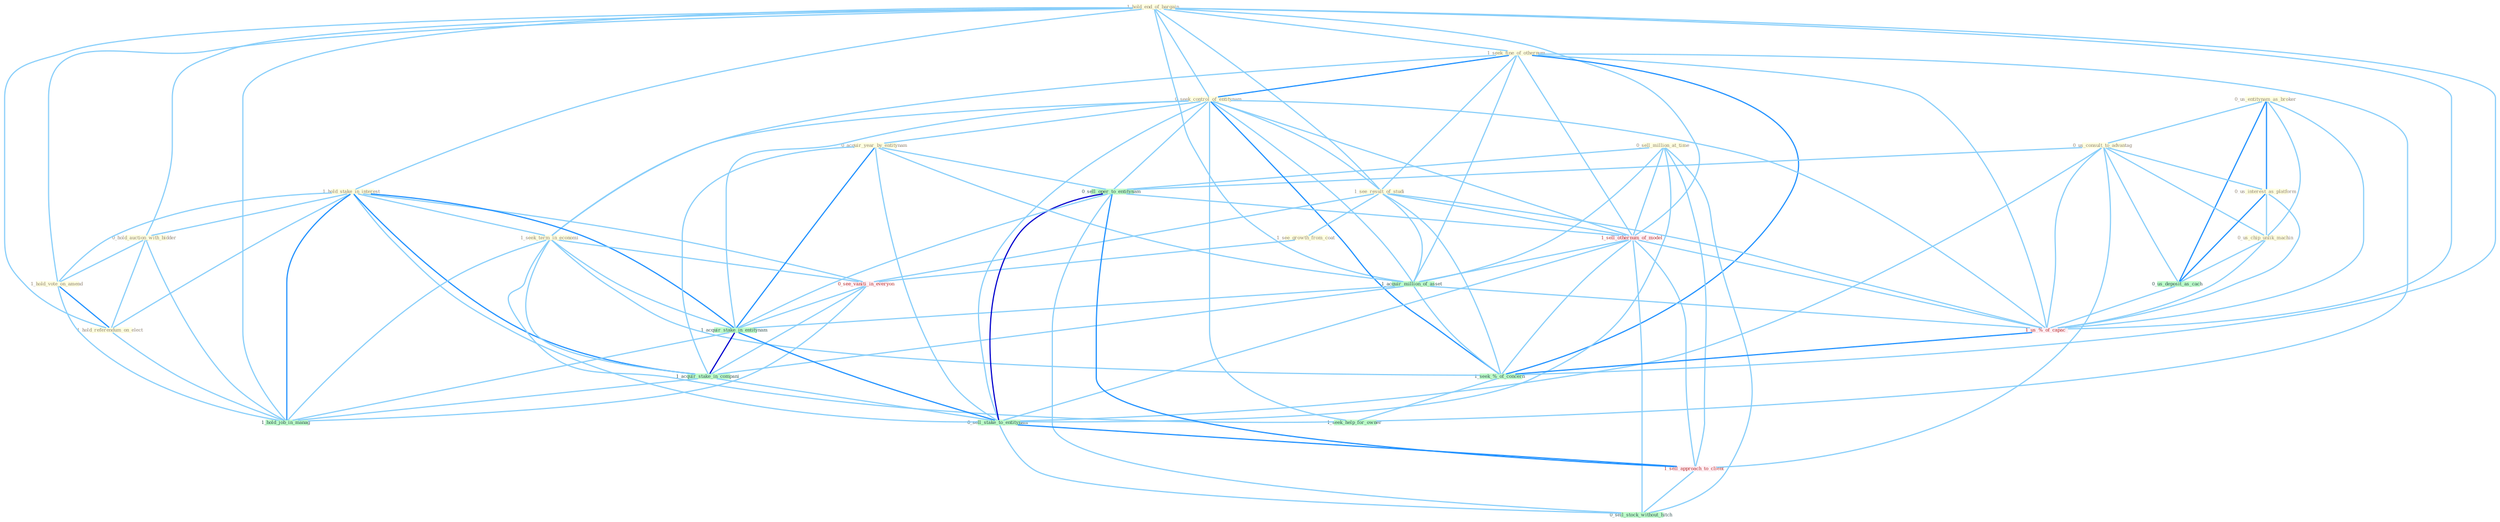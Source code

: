 Graph G{ 
    node
    [shape=polygon,style=filled,width=.5,height=.06,color="#BDFCC9",fixedsize=true,fontsize=4,
    fontcolor="#2f4f4f"];
    {node
    [color="#ffffe0", fontcolor="#8b7d6b"] "1_hold_end_of_bargain " "0_us_entitynam_as_broker " "1_seek_fine_of_othernum " "0_us_consult_to_advantag " "0_sell_million_at_time " "0_seek_control_of_entitynam " "1_hold_stake_in_interest " "1_see_result_of_studi " "0_us_interest_as_platform " "0_hold_auction_with_bidder " "1_hold_vote_on_amend " "0_us_chip_unlik_machin " "0_acquir_year_by_entitynam " "1_hold_referendum_on_elect " "1_seek_term_in_economi " "1_see_growth_from_coat "}
{node [color="#fff0f5", fontcolor="#b22222"] "1_sell_othernum_of_model " "0_see_vaniti_in_everyon " "1_us_%_of_capac " "1_sell_approach_to_client "}
edge [color="#B0E2FF"];

	"1_hold_end_of_bargain " -- "1_seek_fine_of_othernum " [w="1", color="#87cefa" ];
	"1_hold_end_of_bargain " -- "0_seek_control_of_entitynam " [w="1", color="#87cefa" ];
	"1_hold_end_of_bargain " -- "1_hold_stake_in_interest " [w="1", color="#87cefa" ];
	"1_hold_end_of_bargain " -- "1_see_result_of_studi " [w="1", color="#87cefa" ];
	"1_hold_end_of_bargain " -- "0_hold_auction_with_bidder " [w="1", color="#87cefa" ];
	"1_hold_end_of_bargain " -- "1_hold_vote_on_amend " [w="1", color="#87cefa" ];
	"1_hold_end_of_bargain " -- "1_hold_referendum_on_elect " [w="1", color="#87cefa" ];
	"1_hold_end_of_bargain " -- "1_sell_othernum_of_model " [w="1", color="#87cefa" ];
	"1_hold_end_of_bargain " -- "1_acquir_million_of_asset " [w="1", color="#87cefa" ];
	"1_hold_end_of_bargain " -- "1_us_%_of_capac " [w="1", color="#87cefa" ];
	"1_hold_end_of_bargain " -- "1_hold_job_in_manag " [w="1", color="#87cefa" ];
	"1_hold_end_of_bargain " -- "1_seek_%_of_concern " [w="1", color="#87cefa" ];
	"0_us_entitynam_as_broker " -- "0_us_consult_to_advantag " [w="1", color="#87cefa" ];
	"0_us_entitynam_as_broker " -- "0_us_interest_as_platform " [w="2", color="#1e90ff" , len=0.8];
	"0_us_entitynam_as_broker " -- "0_us_chip_unlik_machin " [w="1", color="#87cefa" ];
	"0_us_entitynam_as_broker " -- "0_us_deposit_as_cach " [w="2", color="#1e90ff" , len=0.8];
	"0_us_entitynam_as_broker " -- "1_us_%_of_capac " [w="1", color="#87cefa" ];
	"1_seek_fine_of_othernum " -- "0_seek_control_of_entitynam " [w="2", color="#1e90ff" , len=0.8];
	"1_seek_fine_of_othernum " -- "1_see_result_of_studi " [w="1", color="#87cefa" ];
	"1_seek_fine_of_othernum " -- "1_seek_term_in_economi " [w="1", color="#87cefa" ];
	"1_seek_fine_of_othernum " -- "1_sell_othernum_of_model " [w="1", color="#87cefa" ];
	"1_seek_fine_of_othernum " -- "1_acquir_million_of_asset " [w="1", color="#87cefa" ];
	"1_seek_fine_of_othernum " -- "1_us_%_of_capac " [w="1", color="#87cefa" ];
	"1_seek_fine_of_othernum " -- "1_seek_%_of_concern " [w="2", color="#1e90ff" , len=0.8];
	"1_seek_fine_of_othernum " -- "1_seek_help_for_owner " [w="1", color="#87cefa" ];
	"0_us_consult_to_advantag " -- "0_us_interest_as_platform " [w="1", color="#87cefa" ];
	"0_us_consult_to_advantag " -- "0_us_chip_unlik_machin " [w="1", color="#87cefa" ];
	"0_us_consult_to_advantag " -- "0_sell_oper_to_entitynam " [w="1", color="#87cefa" ];
	"0_us_consult_to_advantag " -- "0_us_deposit_as_cach " [w="1", color="#87cefa" ];
	"0_us_consult_to_advantag " -- "0_sell_stake_to_entitynam " [w="1", color="#87cefa" ];
	"0_us_consult_to_advantag " -- "1_us_%_of_capac " [w="1", color="#87cefa" ];
	"0_us_consult_to_advantag " -- "1_sell_approach_to_client " [w="1", color="#87cefa" ];
	"0_sell_million_at_time " -- "0_sell_oper_to_entitynam " [w="1", color="#87cefa" ];
	"0_sell_million_at_time " -- "1_sell_othernum_of_model " [w="1", color="#87cefa" ];
	"0_sell_million_at_time " -- "1_acquir_million_of_asset " [w="1", color="#87cefa" ];
	"0_sell_million_at_time " -- "0_sell_stake_to_entitynam " [w="1", color="#87cefa" ];
	"0_sell_million_at_time " -- "1_sell_approach_to_client " [w="1", color="#87cefa" ];
	"0_sell_million_at_time " -- "0_sell_stock_without_hitch " [w="1", color="#87cefa" ];
	"0_seek_control_of_entitynam " -- "1_see_result_of_studi " [w="1", color="#87cefa" ];
	"0_seek_control_of_entitynam " -- "0_acquir_year_by_entitynam " [w="1", color="#87cefa" ];
	"0_seek_control_of_entitynam " -- "1_seek_term_in_economi " [w="1", color="#87cefa" ];
	"0_seek_control_of_entitynam " -- "0_sell_oper_to_entitynam " [w="1", color="#87cefa" ];
	"0_seek_control_of_entitynam " -- "1_sell_othernum_of_model " [w="1", color="#87cefa" ];
	"0_seek_control_of_entitynam " -- "1_acquir_million_of_asset " [w="1", color="#87cefa" ];
	"0_seek_control_of_entitynam " -- "1_acquir_stake_in_entitynam " [w="1", color="#87cefa" ];
	"0_seek_control_of_entitynam " -- "0_sell_stake_to_entitynam " [w="1", color="#87cefa" ];
	"0_seek_control_of_entitynam " -- "1_us_%_of_capac " [w="1", color="#87cefa" ];
	"0_seek_control_of_entitynam " -- "1_seek_%_of_concern " [w="2", color="#1e90ff" , len=0.8];
	"0_seek_control_of_entitynam " -- "1_seek_help_for_owner " [w="1", color="#87cefa" ];
	"1_hold_stake_in_interest " -- "0_hold_auction_with_bidder " [w="1", color="#87cefa" ];
	"1_hold_stake_in_interest " -- "1_hold_vote_on_amend " [w="1", color="#87cefa" ];
	"1_hold_stake_in_interest " -- "1_hold_referendum_on_elect " [w="1", color="#87cefa" ];
	"1_hold_stake_in_interest " -- "1_seek_term_in_economi " [w="1", color="#87cefa" ];
	"1_hold_stake_in_interest " -- "0_see_vaniti_in_everyon " [w="1", color="#87cefa" ];
	"1_hold_stake_in_interest " -- "1_acquir_stake_in_entitynam " [w="2", color="#1e90ff" , len=0.8];
	"1_hold_stake_in_interest " -- "1_acquir_stake_in_compani " [w="2", color="#1e90ff" , len=0.8];
	"1_hold_stake_in_interest " -- "0_sell_stake_to_entitynam " [w="1", color="#87cefa" ];
	"1_hold_stake_in_interest " -- "1_hold_job_in_manag " [w="2", color="#1e90ff" , len=0.8];
	"1_see_result_of_studi " -- "1_see_growth_from_coat " [w="1", color="#87cefa" ];
	"1_see_result_of_studi " -- "1_sell_othernum_of_model " [w="1", color="#87cefa" ];
	"1_see_result_of_studi " -- "0_see_vaniti_in_everyon " [w="1", color="#87cefa" ];
	"1_see_result_of_studi " -- "1_acquir_million_of_asset " [w="1", color="#87cefa" ];
	"1_see_result_of_studi " -- "1_us_%_of_capac " [w="1", color="#87cefa" ];
	"1_see_result_of_studi " -- "1_seek_%_of_concern " [w="1", color="#87cefa" ];
	"0_us_interest_as_platform " -- "0_us_chip_unlik_machin " [w="1", color="#87cefa" ];
	"0_us_interest_as_platform " -- "0_us_deposit_as_cach " [w="2", color="#1e90ff" , len=0.8];
	"0_us_interest_as_platform " -- "1_us_%_of_capac " [w="1", color="#87cefa" ];
	"0_hold_auction_with_bidder " -- "1_hold_vote_on_amend " [w="1", color="#87cefa" ];
	"0_hold_auction_with_bidder " -- "1_hold_referendum_on_elect " [w="1", color="#87cefa" ];
	"0_hold_auction_with_bidder " -- "1_hold_job_in_manag " [w="1", color="#87cefa" ];
	"1_hold_vote_on_amend " -- "1_hold_referendum_on_elect " [w="2", color="#1e90ff" , len=0.8];
	"1_hold_vote_on_amend " -- "1_hold_job_in_manag " [w="1", color="#87cefa" ];
	"0_us_chip_unlik_machin " -- "0_us_deposit_as_cach " [w="1", color="#87cefa" ];
	"0_us_chip_unlik_machin " -- "1_us_%_of_capac " [w="1", color="#87cefa" ];
	"0_acquir_year_by_entitynam " -- "0_sell_oper_to_entitynam " [w="1", color="#87cefa" ];
	"0_acquir_year_by_entitynam " -- "1_acquir_million_of_asset " [w="1", color="#87cefa" ];
	"0_acquir_year_by_entitynam " -- "1_acquir_stake_in_entitynam " [w="2", color="#1e90ff" , len=0.8];
	"0_acquir_year_by_entitynam " -- "1_acquir_stake_in_compani " [w="1", color="#87cefa" ];
	"0_acquir_year_by_entitynam " -- "0_sell_stake_to_entitynam " [w="1", color="#87cefa" ];
	"1_hold_referendum_on_elect " -- "1_hold_job_in_manag " [w="1", color="#87cefa" ];
	"1_seek_term_in_economi " -- "0_see_vaniti_in_everyon " [w="1", color="#87cefa" ];
	"1_seek_term_in_economi " -- "1_acquir_stake_in_entitynam " [w="1", color="#87cefa" ];
	"1_seek_term_in_economi " -- "1_acquir_stake_in_compani " [w="1", color="#87cefa" ];
	"1_seek_term_in_economi " -- "1_hold_job_in_manag " [w="1", color="#87cefa" ];
	"1_seek_term_in_economi " -- "1_seek_%_of_concern " [w="1", color="#87cefa" ];
	"1_seek_term_in_economi " -- "1_seek_help_for_owner " [w="1", color="#87cefa" ];
	"1_see_growth_from_coat " -- "0_see_vaniti_in_everyon " [w="1", color="#87cefa" ];
	"0_sell_oper_to_entitynam " -- "1_sell_othernum_of_model " [w="1", color="#87cefa" ];
	"0_sell_oper_to_entitynam " -- "1_acquir_stake_in_entitynam " [w="1", color="#87cefa" ];
	"0_sell_oper_to_entitynam " -- "0_sell_stake_to_entitynam " [w="3", color="#0000cd" , len=0.6];
	"0_sell_oper_to_entitynam " -- "1_sell_approach_to_client " [w="2", color="#1e90ff" , len=0.8];
	"0_sell_oper_to_entitynam " -- "0_sell_stock_without_hitch " [w="1", color="#87cefa" ];
	"1_sell_othernum_of_model " -- "1_acquir_million_of_asset " [w="1", color="#87cefa" ];
	"1_sell_othernum_of_model " -- "0_sell_stake_to_entitynam " [w="1", color="#87cefa" ];
	"1_sell_othernum_of_model " -- "1_us_%_of_capac " [w="1", color="#87cefa" ];
	"1_sell_othernum_of_model " -- "1_sell_approach_to_client " [w="1", color="#87cefa" ];
	"1_sell_othernum_of_model " -- "0_sell_stock_without_hitch " [w="1", color="#87cefa" ];
	"1_sell_othernum_of_model " -- "1_seek_%_of_concern " [w="1", color="#87cefa" ];
	"0_see_vaniti_in_everyon " -- "1_acquir_stake_in_entitynam " [w="1", color="#87cefa" ];
	"0_see_vaniti_in_everyon " -- "1_acquir_stake_in_compani " [w="1", color="#87cefa" ];
	"0_see_vaniti_in_everyon " -- "1_hold_job_in_manag " [w="1", color="#87cefa" ];
	"1_acquir_million_of_asset " -- "1_acquir_stake_in_entitynam " [w="1", color="#87cefa" ];
	"1_acquir_million_of_asset " -- "1_acquir_stake_in_compani " [w="1", color="#87cefa" ];
	"1_acquir_million_of_asset " -- "1_us_%_of_capac " [w="1", color="#87cefa" ];
	"1_acquir_million_of_asset " -- "1_seek_%_of_concern " [w="1", color="#87cefa" ];
	"0_us_deposit_as_cach " -- "1_us_%_of_capac " [w="1", color="#87cefa" ];
	"1_acquir_stake_in_entitynam " -- "1_acquir_stake_in_compani " [w="3", color="#0000cd" , len=0.6];
	"1_acquir_stake_in_entitynam " -- "0_sell_stake_to_entitynam " [w="2", color="#1e90ff" , len=0.8];
	"1_acquir_stake_in_entitynam " -- "1_hold_job_in_manag " [w="1", color="#87cefa" ];
	"1_acquir_stake_in_compani " -- "0_sell_stake_to_entitynam " [w="1", color="#87cefa" ];
	"1_acquir_stake_in_compani " -- "1_hold_job_in_manag " [w="1", color="#87cefa" ];
	"0_sell_stake_to_entitynam " -- "1_sell_approach_to_client " [w="2", color="#1e90ff" , len=0.8];
	"0_sell_stake_to_entitynam " -- "0_sell_stock_without_hitch " [w="1", color="#87cefa" ];
	"1_us_%_of_capac " -- "1_seek_%_of_concern " [w="2", color="#1e90ff" , len=0.8];
	"1_sell_approach_to_client " -- "0_sell_stock_without_hitch " [w="1", color="#87cefa" ];
	"1_seek_%_of_concern " -- "1_seek_help_for_owner " [w="1", color="#87cefa" ];
}